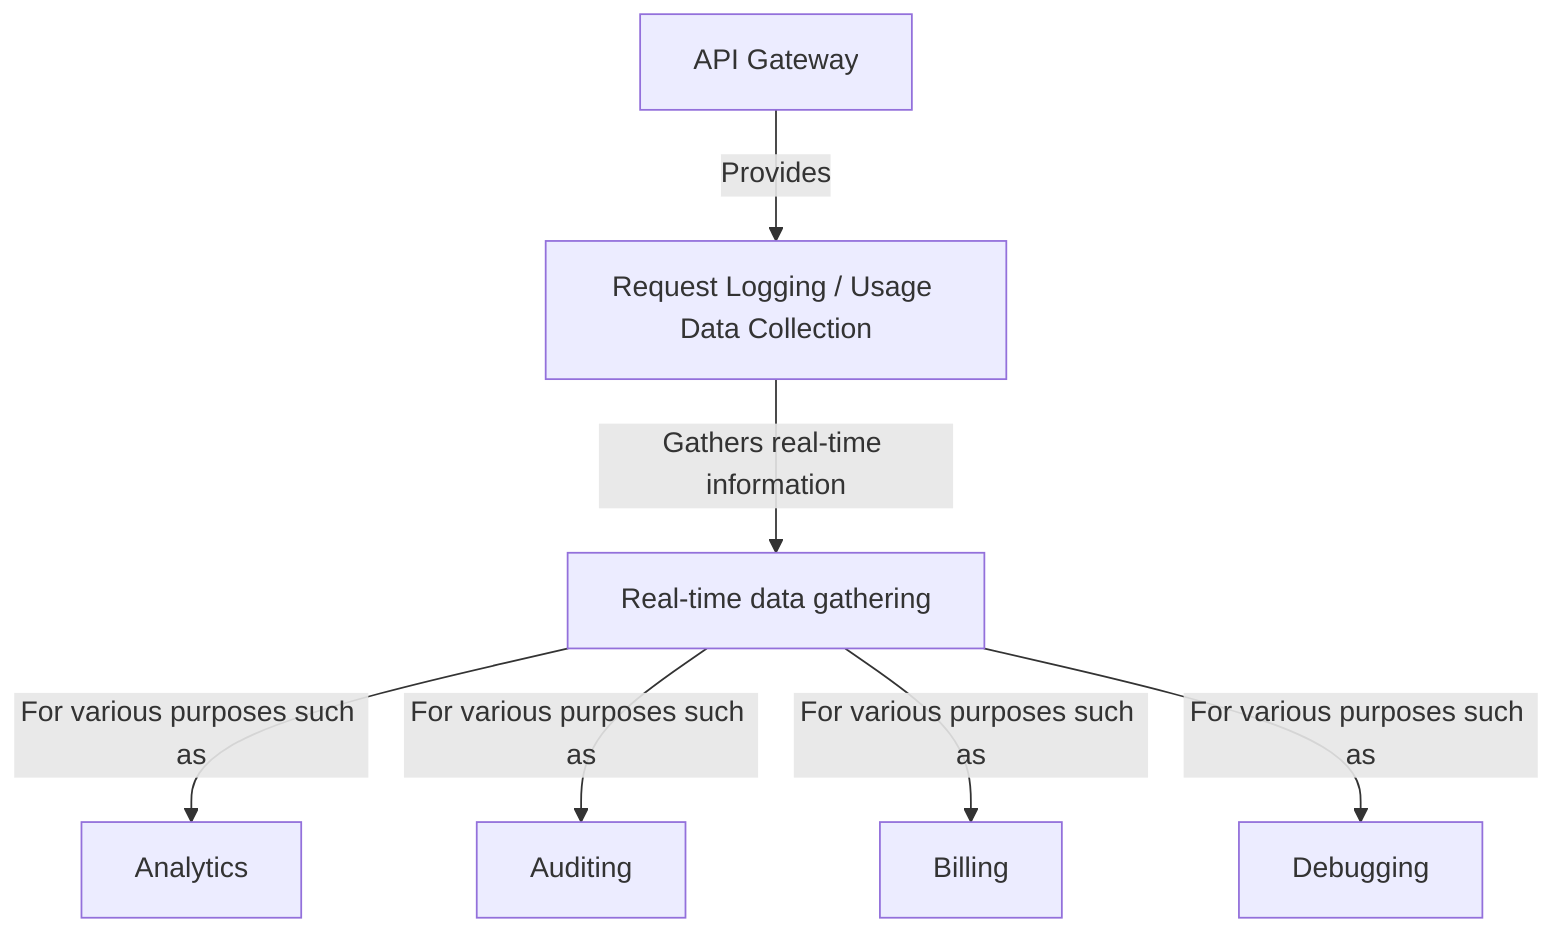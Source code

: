 graph TD;
    A[API Gateway] -->|Provides| B[Request Logging / Usage Data Collection];
    B -->|Gathers real-time information| C[Real-time data gathering];
    C -->|For various purposes such as| D[Analytics];
    C -->|For various purposes such as| E[Auditing];
    C -->|For various purposes such as| F[Billing];
    C -->|For various purposes such as| G[Debugging];